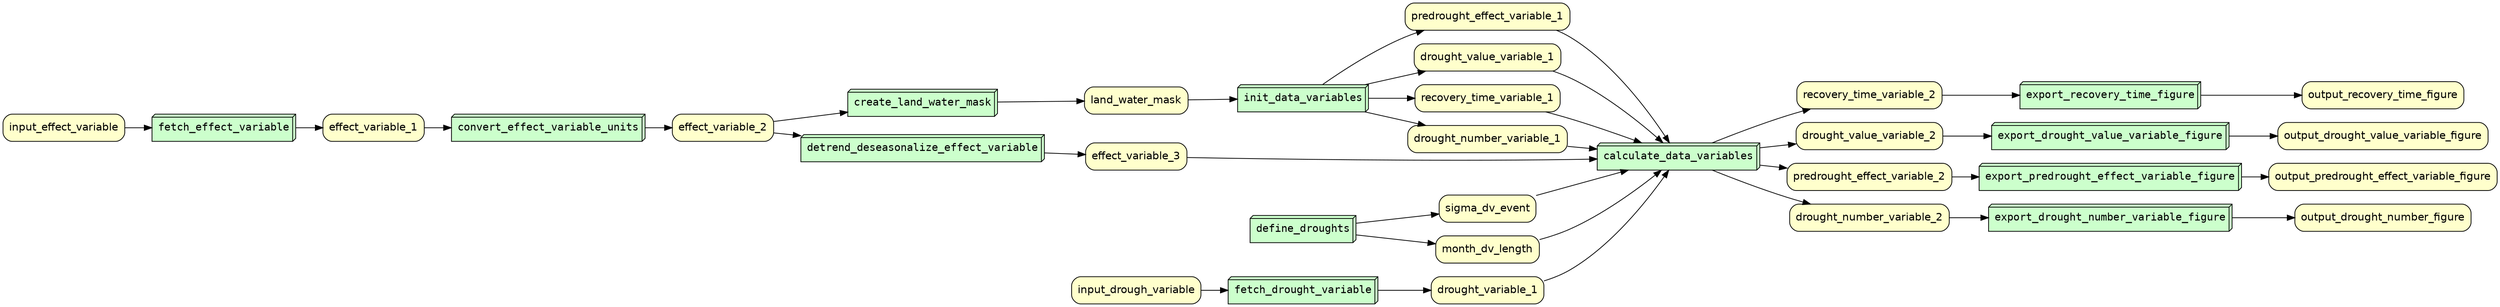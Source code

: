 digraph Workflow {
rankdir=LR

/* Use serif font for process labels */
graph[fontname=Courier]
node[fontname=Courier]
node[shape=box3d style="filled" fillcolor="#CCFFCC" peripheries=1 label=""]
node1 [label="fetch_drought_variable"]
node2 [label="fetch_effect_variable"]
node3 [label="convert_effect_variable_units"]
node4 [label="create_land_water_mask"]
node5 [label="init_data_variables"]
node6 [label="define_droughts"]
node7 [label="detrend_deseasonalize_effect_variable"]
node8 [label="calculate_data_variables"]
node9 [label="export_recovery_time_figure"]
node10 [label="export_drought_value_variable_figure"]
node11 [label="export_predrought_effect_variable_figure"]
node12 [label="export_drought_number_variable_figure"]

/* Use sans serif font for data labels */
node[fontname=Helvetica]
node[shape=box style="rounded,filled" fillcolor="#FFFFCC" peripheries=1 label=""]
node13 [label="output_recovery_time_figure"]
node14 [label="output_drought_value_variable_figure"]
node15 [label="output_predrought_effect_variable_figure"]
node16 [label="output_drought_number_figure"]
node17 [label="input_drough_variable"]
node18 [label="input_effect_variable"]
node19 [label="effect_variable_1"]
node20 [label="effect_variable_2"]
node21 [label="land_water_mask"]
node22 [label="drought_variable_1"]
node23 [label="effect_variable_3"]
node24 [label="sigma_dv_event"]
node25 [label="month_dv_length"]
node26 [label="predrought_effect_variable_1"]
node27 [label="drought_value_variable_1"]
node28 [label="recovery_time_variable_1"]
node29 [label="drought_number_variable_1"]
node30 [label="recovery_time_variable_2"]
node31 [label="drought_value_variable_2"]
node32 [label="predrought_effect_variable_2"]
node33 [label="drought_number_variable_2"]
node1 -> node22
node17 -> node1
node2 -> node19
node18 -> node2
node3 -> node20
node19 -> node3
node4 -> node21
node20 -> node4
node5 -> node26
node5 -> node27
node5 -> node28
node5 -> node29
node21 -> node5
node6 -> node24
node6 -> node25
node7 -> node23
node20 -> node7
node8 -> node32
node8 -> node31
node8 -> node30
node8 -> node33
node22 -> node8
node23 -> node8
node24 -> node8
node25 -> node8
node26 -> node8
node27 -> node8
node28 -> node8
node29 -> node8
node9 -> node13
node30 -> node9
node10 -> node14
node31 -> node10
node11 -> node15
node32 -> node11
node12 -> node16
node33 -> node12
}
